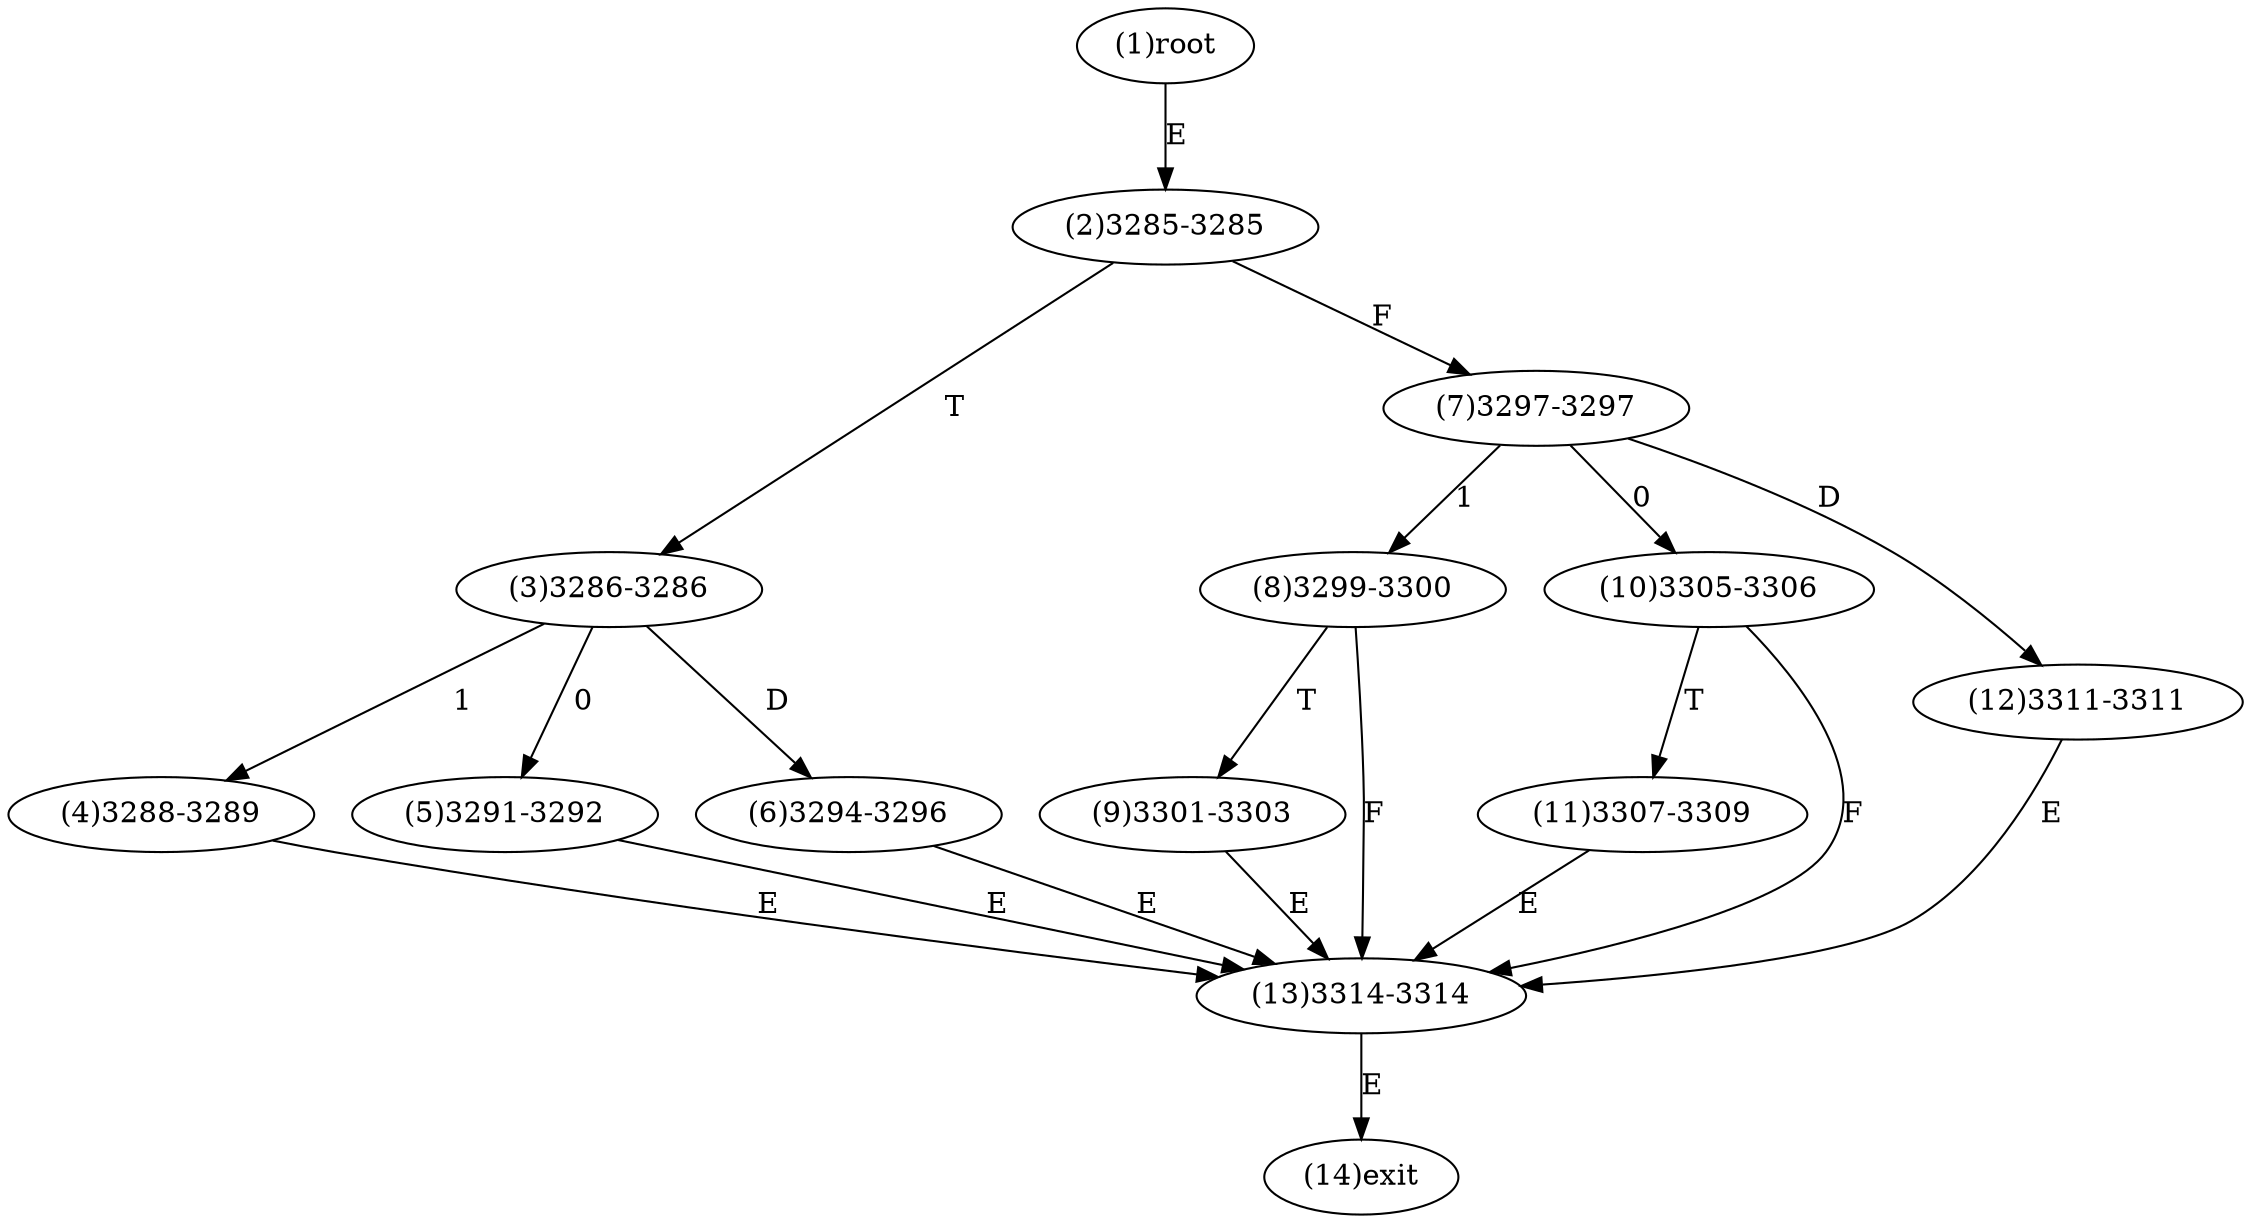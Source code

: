 digraph "" { 
1[ label="(1)root"];
2[ label="(2)3285-3285"];
3[ label="(3)3286-3286"];
4[ label="(4)3288-3289"];
5[ label="(5)3291-3292"];
6[ label="(6)3294-3296"];
7[ label="(7)3297-3297"];
8[ label="(8)3299-3300"];
9[ label="(9)3301-3303"];
10[ label="(10)3305-3306"];
11[ label="(11)3307-3309"];
12[ label="(12)3311-3311"];
13[ label="(13)3314-3314"];
14[ label="(14)exit"];
1->2[ label="E"];
2->7[ label="F"];
2->3[ label="T"];
3->5[ label="0"];
3->4[ label="1"];
3->6[ label="D"];
4->13[ label="E"];
5->13[ label="E"];
6->13[ label="E"];
7->10[ label="0"];
7->8[ label="1"];
7->12[ label="D"];
8->13[ label="F"];
8->9[ label="T"];
9->13[ label="E"];
10->13[ label="F"];
10->11[ label="T"];
11->13[ label="E"];
12->13[ label="E"];
13->14[ label="E"];
}